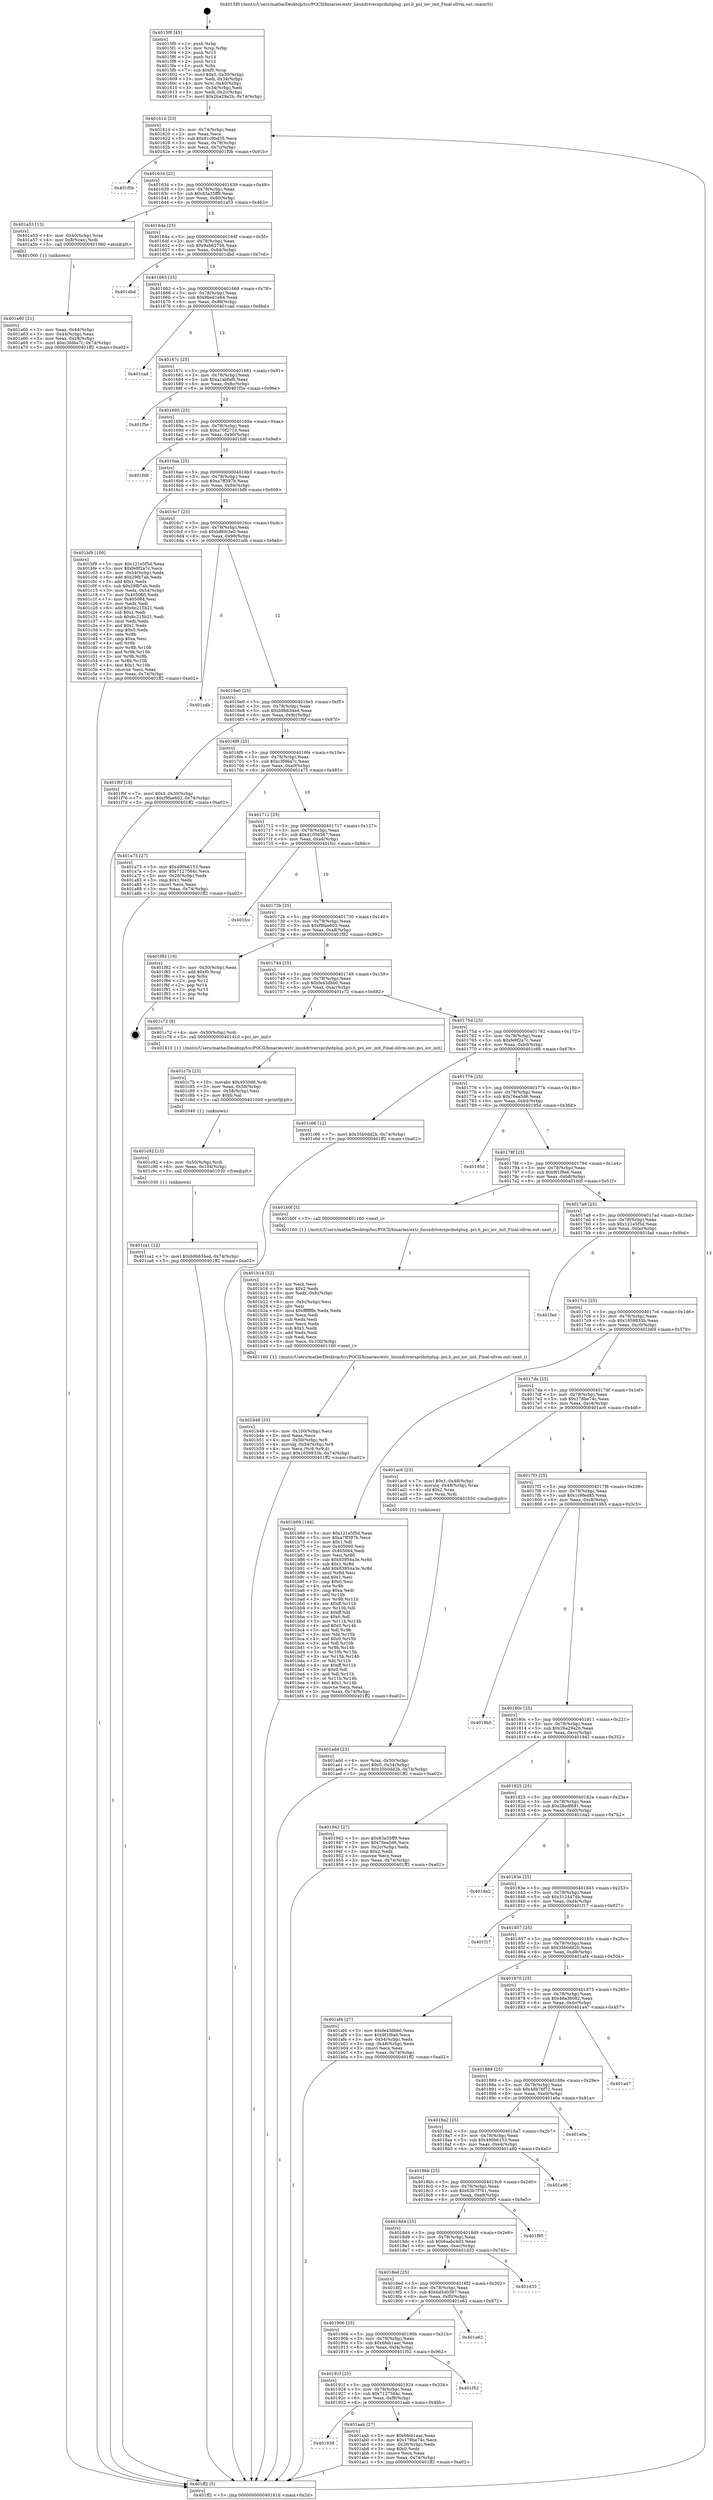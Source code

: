 digraph "0x4015f0" {
  label = "0x4015f0 (/mnt/c/Users/mathe/Desktop/tcc/POCII/binaries/extr_linuxdriverspcihotplug..pci.h_pci_iov_init_Final-ollvm.out::main(0))"
  labelloc = "t"
  node[shape=record]

  Entry [label="",width=0.3,height=0.3,shape=circle,fillcolor=black,style=filled]
  "0x40161d" [label="{
     0x40161d [23]\l
     | [instrs]\l
     &nbsp;&nbsp;0x40161d \<+3\>: mov -0x74(%rbp),%eax\l
     &nbsp;&nbsp;0x401620 \<+2\>: mov %eax,%ecx\l
     &nbsp;&nbsp;0x401622 \<+6\>: sub $0x81c9bd35,%ecx\l
     &nbsp;&nbsp;0x401628 \<+3\>: mov %eax,-0x78(%rbp)\l
     &nbsp;&nbsp;0x40162b \<+3\>: mov %ecx,-0x7c(%rbp)\l
     &nbsp;&nbsp;0x40162e \<+6\>: je 0000000000401f0b \<main+0x91b\>\l
  }"]
  "0x401f0b" [label="{
     0x401f0b\l
  }", style=dashed]
  "0x401634" [label="{
     0x401634 [22]\l
     | [instrs]\l
     &nbsp;&nbsp;0x401634 \<+5\>: jmp 0000000000401639 \<main+0x49\>\l
     &nbsp;&nbsp;0x401639 \<+3\>: mov -0x78(%rbp),%eax\l
     &nbsp;&nbsp;0x40163c \<+5\>: sub $0x83a35ff9,%eax\l
     &nbsp;&nbsp;0x401641 \<+3\>: mov %eax,-0x80(%rbp)\l
     &nbsp;&nbsp;0x401644 \<+6\>: je 0000000000401a53 \<main+0x463\>\l
  }"]
  Exit [label="",width=0.3,height=0.3,shape=circle,fillcolor=black,style=filled,peripheries=2]
  "0x401a53" [label="{
     0x401a53 [13]\l
     | [instrs]\l
     &nbsp;&nbsp;0x401a53 \<+4\>: mov -0x40(%rbp),%rax\l
     &nbsp;&nbsp;0x401a57 \<+4\>: mov 0x8(%rax),%rdi\l
     &nbsp;&nbsp;0x401a5b \<+5\>: call 0000000000401060 \<atoi@plt\>\l
     | [calls]\l
     &nbsp;&nbsp;0x401060 \{1\} (unknown)\l
  }"]
  "0x40164a" [label="{
     0x40164a [25]\l
     | [instrs]\l
     &nbsp;&nbsp;0x40164a \<+5\>: jmp 000000000040164f \<main+0x5f\>\l
     &nbsp;&nbsp;0x40164f \<+3\>: mov -0x78(%rbp),%eax\l
     &nbsp;&nbsp;0x401652 \<+5\>: sub $0x9ab62756,%eax\l
     &nbsp;&nbsp;0x401657 \<+6\>: mov %eax,-0x84(%rbp)\l
     &nbsp;&nbsp;0x40165d \<+6\>: je 0000000000401dbd \<main+0x7cd\>\l
  }"]
  "0x401ca1" [label="{
     0x401ca1 [12]\l
     | [instrs]\l
     &nbsp;&nbsp;0x401ca1 \<+7\>: movl $0xb9b634ed,-0x74(%rbp)\l
     &nbsp;&nbsp;0x401ca8 \<+5\>: jmp 0000000000401ff2 \<main+0xa02\>\l
  }"]
  "0x401dbd" [label="{
     0x401dbd\l
  }", style=dashed]
  "0x401663" [label="{
     0x401663 [25]\l
     | [instrs]\l
     &nbsp;&nbsp;0x401663 \<+5\>: jmp 0000000000401668 \<main+0x78\>\l
     &nbsp;&nbsp;0x401668 \<+3\>: mov -0x78(%rbp),%eax\l
     &nbsp;&nbsp;0x40166b \<+5\>: sub $0x9bed1e64,%eax\l
     &nbsp;&nbsp;0x401670 \<+6\>: mov %eax,-0x88(%rbp)\l
     &nbsp;&nbsp;0x401676 \<+6\>: je 0000000000401cad \<main+0x6bd\>\l
  }"]
  "0x401c92" [label="{
     0x401c92 [15]\l
     | [instrs]\l
     &nbsp;&nbsp;0x401c92 \<+4\>: mov -0x50(%rbp),%rdi\l
     &nbsp;&nbsp;0x401c96 \<+6\>: mov %eax,-0x104(%rbp)\l
     &nbsp;&nbsp;0x401c9c \<+5\>: call 0000000000401030 \<free@plt\>\l
     | [calls]\l
     &nbsp;&nbsp;0x401030 \{1\} (unknown)\l
  }"]
  "0x401cad" [label="{
     0x401cad\l
  }", style=dashed]
  "0x40167c" [label="{
     0x40167c [25]\l
     | [instrs]\l
     &nbsp;&nbsp;0x40167c \<+5\>: jmp 0000000000401681 \<main+0x91\>\l
     &nbsp;&nbsp;0x401681 \<+3\>: mov -0x78(%rbp),%eax\l
     &nbsp;&nbsp;0x401684 \<+5\>: sub $0xa1abfef6,%eax\l
     &nbsp;&nbsp;0x401689 \<+6\>: mov %eax,-0x8c(%rbp)\l
     &nbsp;&nbsp;0x40168f \<+6\>: je 0000000000401f5e \<main+0x96e\>\l
  }"]
  "0x401c7b" [label="{
     0x401c7b [23]\l
     | [instrs]\l
     &nbsp;&nbsp;0x401c7b \<+10\>: movabs $0x4030d6,%rdi\l
     &nbsp;&nbsp;0x401c85 \<+3\>: mov %eax,-0x58(%rbp)\l
     &nbsp;&nbsp;0x401c88 \<+3\>: mov -0x58(%rbp),%esi\l
     &nbsp;&nbsp;0x401c8b \<+2\>: mov $0x0,%al\l
     &nbsp;&nbsp;0x401c8d \<+5\>: call 0000000000401040 \<printf@plt\>\l
     | [calls]\l
     &nbsp;&nbsp;0x401040 \{1\} (unknown)\l
  }"]
  "0x401f5e" [label="{
     0x401f5e\l
  }", style=dashed]
  "0x401695" [label="{
     0x401695 [25]\l
     | [instrs]\l
     &nbsp;&nbsp;0x401695 \<+5\>: jmp 000000000040169a \<main+0xaa\>\l
     &nbsp;&nbsp;0x40169a \<+3\>: mov -0x78(%rbp),%eax\l
     &nbsp;&nbsp;0x40169d \<+5\>: sub $0xa70f2710,%eax\l
     &nbsp;&nbsp;0x4016a2 \<+6\>: mov %eax,-0x90(%rbp)\l
     &nbsp;&nbsp;0x4016a8 \<+6\>: je 0000000000401fd8 \<main+0x9e8\>\l
  }"]
  "0x401b48" [label="{
     0x401b48 [33]\l
     | [instrs]\l
     &nbsp;&nbsp;0x401b48 \<+6\>: mov -0x100(%rbp),%ecx\l
     &nbsp;&nbsp;0x401b4e \<+3\>: imul %eax,%ecx\l
     &nbsp;&nbsp;0x401b51 \<+4\>: mov -0x50(%rbp),%r8\l
     &nbsp;&nbsp;0x401b55 \<+4\>: movslq -0x54(%rbp),%r9\l
     &nbsp;&nbsp;0x401b59 \<+4\>: mov %ecx,(%r8,%r9,4)\l
     &nbsp;&nbsp;0x401b5d \<+7\>: movl $0x1659833b,-0x74(%rbp)\l
     &nbsp;&nbsp;0x401b64 \<+5\>: jmp 0000000000401ff2 \<main+0xa02\>\l
  }"]
  "0x401fd8" [label="{
     0x401fd8\l
  }", style=dashed]
  "0x4016ae" [label="{
     0x4016ae [25]\l
     | [instrs]\l
     &nbsp;&nbsp;0x4016ae \<+5\>: jmp 00000000004016b3 \<main+0xc3\>\l
     &nbsp;&nbsp;0x4016b3 \<+3\>: mov -0x78(%rbp),%eax\l
     &nbsp;&nbsp;0x4016b6 \<+5\>: sub $0xa7ff397b,%eax\l
     &nbsp;&nbsp;0x4016bb \<+6\>: mov %eax,-0x94(%rbp)\l
     &nbsp;&nbsp;0x4016c1 \<+6\>: je 0000000000401bf9 \<main+0x609\>\l
  }"]
  "0x401b14" [label="{
     0x401b14 [52]\l
     | [instrs]\l
     &nbsp;&nbsp;0x401b14 \<+2\>: xor %ecx,%ecx\l
     &nbsp;&nbsp;0x401b16 \<+5\>: mov $0x2,%edx\l
     &nbsp;&nbsp;0x401b1b \<+6\>: mov %edx,-0xfc(%rbp)\l
     &nbsp;&nbsp;0x401b21 \<+1\>: cltd\l
     &nbsp;&nbsp;0x401b22 \<+6\>: mov -0xfc(%rbp),%esi\l
     &nbsp;&nbsp;0x401b28 \<+2\>: idiv %esi\l
     &nbsp;&nbsp;0x401b2a \<+6\>: imul $0xfffffffe,%edx,%edx\l
     &nbsp;&nbsp;0x401b30 \<+2\>: mov %ecx,%edi\l
     &nbsp;&nbsp;0x401b32 \<+2\>: sub %edx,%edi\l
     &nbsp;&nbsp;0x401b34 \<+2\>: mov %ecx,%edx\l
     &nbsp;&nbsp;0x401b36 \<+3\>: sub $0x1,%edx\l
     &nbsp;&nbsp;0x401b39 \<+2\>: add %edx,%edi\l
     &nbsp;&nbsp;0x401b3b \<+2\>: sub %edi,%ecx\l
     &nbsp;&nbsp;0x401b3d \<+6\>: mov %ecx,-0x100(%rbp)\l
     &nbsp;&nbsp;0x401b43 \<+5\>: call 0000000000401160 \<next_i\>\l
     | [calls]\l
     &nbsp;&nbsp;0x401160 \{1\} (/mnt/c/Users/mathe/Desktop/tcc/POCII/binaries/extr_linuxdriverspcihotplug..pci.h_pci_iov_init_Final-ollvm.out::next_i)\l
  }"]
  "0x401bf9" [label="{
     0x401bf9 [109]\l
     | [instrs]\l
     &nbsp;&nbsp;0x401bf9 \<+5\>: mov $0x121e5f5d,%eax\l
     &nbsp;&nbsp;0x401bfe \<+5\>: mov $0xfe9f2a7c,%ecx\l
     &nbsp;&nbsp;0x401c03 \<+3\>: mov -0x54(%rbp),%edx\l
     &nbsp;&nbsp;0x401c06 \<+6\>: add $0x29fb7ab,%edx\l
     &nbsp;&nbsp;0x401c0c \<+3\>: add $0x1,%edx\l
     &nbsp;&nbsp;0x401c0f \<+6\>: sub $0x29fb7ab,%edx\l
     &nbsp;&nbsp;0x401c15 \<+3\>: mov %edx,-0x54(%rbp)\l
     &nbsp;&nbsp;0x401c18 \<+7\>: mov 0x405060,%edx\l
     &nbsp;&nbsp;0x401c1f \<+7\>: mov 0x405064,%esi\l
     &nbsp;&nbsp;0x401c26 \<+2\>: mov %edx,%edi\l
     &nbsp;&nbsp;0x401c28 \<+6\>: add $0x6c215b21,%edi\l
     &nbsp;&nbsp;0x401c2e \<+3\>: sub $0x1,%edi\l
     &nbsp;&nbsp;0x401c31 \<+6\>: sub $0x6c215b21,%edi\l
     &nbsp;&nbsp;0x401c37 \<+3\>: imul %edi,%edx\l
     &nbsp;&nbsp;0x401c3a \<+3\>: and $0x1,%edx\l
     &nbsp;&nbsp;0x401c3d \<+3\>: cmp $0x0,%edx\l
     &nbsp;&nbsp;0x401c40 \<+4\>: sete %r8b\l
     &nbsp;&nbsp;0x401c44 \<+3\>: cmp $0xa,%esi\l
     &nbsp;&nbsp;0x401c47 \<+4\>: setl %r9b\l
     &nbsp;&nbsp;0x401c4b \<+3\>: mov %r8b,%r10b\l
     &nbsp;&nbsp;0x401c4e \<+3\>: and %r9b,%r10b\l
     &nbsp;&nbsp;0x401c51 \<+3\>: xor %r9b,%r8b\l
     &nbsp;&nbsp;0x401c54 \<+3\>: or %r8b,%r10b\l
     &nbsp;&nbsp;0x401c57 \<+4\>: test $0x1,%r10b\l
     &nbsp;&nbsp;0x401c5b \<+3\>: cmovne %ecx,%eax\l
     &nbsp;&nbsp;0x401c5e \<+3\>: mov %eax,-0x74(%rbp)\l
     &nbsp;&nbsp;0x401c61 \<+5\>: jmp 0000000000401ff2 \<main+0xa02\>\l
  }"]
  "0x4016c7" [label="{
     0x4016c7 [25]\l
     | [instrs]\l
     &nbsp;&nbsp;0x4016c7 \<+5\>: jmp 00000000004016cc \<main+0xdc\>\l
     &nbsp;&nbsp;0x4016cc \<+3\>: mov -0x78(%rbp),%eax\l
     &nbsp;&nbsp;0x4016cf \<+5\>: sub $0xb86fc3e0,%eax\l
     &nbsp;&nbsp;0x4016d4 \<+6\>: mov %eax,-0x98(%rbp)\l
     &nbsp;&nbsp;0x4016da \<+6\>: je 0000000000401cdb \<main+0x6eb\>\l
  }"]
  "0x401add" [label="{
     0x401add [23]\l
     | [instrs]\l
     &nbsp;&nbsp;0x401add \<+4\>: mov %rax,-0x50(%rbp)\l
     &nbsp;&nbsp;0x401ae1 \<+7\>: movl $0x0,-0x54(%rbp)\l
     &nbsp;&nbsp;0x401ae8 \<+7\>: movl $0x35b0dd2b,-0x74(%rbp)\l
     &nbsp;&nbsp;0x401aef \<+5\>: jmp 0000000000401ff2 \<main+0xa02\>\l
  }"]
  "0x401cdb" [label="{
     0x401cdb\l
  }", style=dashed]
  "0x4016e0" [label="{
     0x4016e0 [25]\l
     | [instrs]\l
     &nbsp;&nbsp;0x4016e0 \<+5\>: jmp 00000000004016e5 \<main+0xf5\>\l
     &nbsp;&nbsp;0x4016e5 \<+3\>: mov -0x78(%rbp),%eax\l
     &nbsp;&nbsp;0x4016e8 \<+5\>: sub $0xb9b634ed,%eax\l
     &nbsp;&nbsp;0x4016ed \<+6\>: mov %eax,-0x9c(%rbp)\l
     &nbsp;&nbsp;0x4016f3 \<+6\>: je 0000000000401f6f \<main+0x97f\>\l
  }"]
  "0x401938" [label="{
     0x401938\l
  }", style=dashed]
  "0x401f6f" [label="{
     0x401f6f [19]\l
     | [instrs]\l
     &nbsp;&nbsp;0x401f6f \<+7\>: movl $0x0,-0x30(%rbp)\l
     &nbsp;&nbsp;0x401f76 \<+7\>: movl $0xf9fae603,-0x74(%rbp)\l
     &nbsp;&nbsp;0x401f7d \<+5\>: jmp 0000000000401ff2 \<main+0xa02\>\l
  }"]
  "0x4016f9" [label="{
     0x4016f9 [25]\l
     | [instrs]\l
     &nbsp;&nbsp;0x4016f9 \<+5\>: jmp 00000000004016fe \<main+0x10e\>\l
     &nbsp;&nbsp;0x4016fe \<+3\>: mov -0x78(%rbp),%eax\l
     &nbsp;&nbsp;0x401701 \<+5\>: sub $0xc3fd6a7c,%eax\l
     &nbsp;&nbsp;0x401706 \<+6\>: mov %eax,-0xa0(%rbp)\l
     &nbsp;&nbsp;0x40170c \<+6\>: je 0000000000401a75 \<main+0x485\>\l
  }"]
  "0x401aab" [label="{
     0x401aab [27]\l
     | [instrs]\l
     &nbsp;&nbsp;0x401aab \<+5\>: mov $0x6feb1aac,%eax\l
     &nbsp;&nbsp;0x401ab0 \<+5\>: mov $0x178be74c,%ecx\l
     &nbsp;&nbsp;0x401ab5 \<+3\>: mov -0x28(%rbp),%edx\l
     &nbsp;&nbsp;0x401ab8 \<+3\>: cmp $0x0,%edx\l
     &nbsp;&nbsp;0x401abb \<+3\>: cmove %ecx,%eax\l
     &nbsp;&nbsp;0x401abe \<+3\>: mov %eax,-0x74(%rbp)\l
     &nbsp;&nbsp;0x401ac1 \<+5\>: jmp 0000000000401ff2 \<main+0xa02\>\l
  }"]
  "0x401a75" [label="{
     0x401a75 [27]\l
     | [instrs]\l
     &nbsp;&nbsp;0x401a75 \<+5\>: mov $0x490b6153,%eax\l
     &nbsp;&nbsp;0x401a7a \<+5\>: mov $0x7127564c,%ecx\l
     &nbsp;&nbsp;0x401a7f \<+3\>: mov -0x28(%rbp),%edx\l
     &nbsp;&nbsp;0x401a82 \<+3\>: cmp $0x1,%edx\l
     &nbsp;&nbsp;0x401a85 \<+3\>: cmovl %ecx,%eax\l
     &nbsp;&nbsp;0x401a88 \<+3\>: mov %eax,-0x74(%rbp)\l
     &nbsp;&nbsp;0x401a8b \<+5\>: jmp 0000000000401ff2 \<main+0xa02\>\l
  }"]
  "0x401712" [label="{
     0x401712 [25]\l
     | [instrs]\l
     &nbsp;&nbsp;0x401712 \<+5\>: jmp 0000000000401717 \<main+0x127\>\l
     &nbsp;&nbsp;0x401717 \<+3\>: mov -0x78(%rbp),%eax\l
     &nbsp;&nbsp;0x40171a \<+5\>: sub $0xd1056567,%eax\l
     &nbsp;&nbsp;0x40171f \<+6\>: mov %eax,-0xa4(%rbp)\l
     &nbsp;&nbsp;0x401725 \<+6\>: je 0000000000401fcc \<main+0x9dc\>\l
  }"]
  "0x40191f" [label="{
     0x40191f [25]\l
     | [instrs]\l
     &nbsp;&nbsp;0x40191f \<+5\>: jmp 0000000000401924 \<main+0x334\>\l
     &nbsp;&nbsp;0x401924 \<+3\>: mov -0x78(%rbp),%eax\l
     &nbsp;&nbsp;0x401927 \<+5\>: sub $0x7127564c,%eax\l
     &nbsp;&nbsp;0x40192c \<+6\>: mov %eax,-0xf8(%rbp)\l
     &nbsp;&nbsp;0x401932 \<+6\>: je 0000000000401aab \<main+0x4bb\>\l
  }"]
  "0x401fcc" [label="{
     0x401fcc\l
  }", style=dashed]
  "0x40172b" [label="{
     0x40172b [25]\l
     | [instrs]\l
     &nbsp;&nbsp;0x40172b \<+5\>: jmp 0000000000401730 \<main+0x140\>\l
     &nbsp;&nbsp;0x401730 \<+3\>: mov -0x78(%rbp),%eax\l
     &nbsp;&nbsp;0x401733 \<+5\>: sub $0xf9fae603,%eax\l
     &nbsp;&nbsp;0x401738 \<+6\>: mov %eax,-0xa8(%rbp)\l
     &nbsp;&nbsp;0x40173e \<+6\>: je 0000000000401f82 \<main+0x992\>\l
  }"]
  "0x401f52" [label="{
     0x401f52\l
  }", style=dashed]
  "0x401f82" [label="{
     0x401f82 [19]\l
     | [instrs]\l
     &nbsp;&nbsp;0x401f82 \<+3\>: mov -0x30(%rbp),%eax\l
     &nbsp;&nbsp;0x401f85 \<+7\>: add $0xf0,%rsp\l
     &nbsp;&nbsp;0x401f8c \<+1\>: pop %rbx\l
     &nbsp;&nbsp;0x401f8d \<+2\>: pop %r12\l
     &nbsp;&nbsp;0x401f8f \<+2\>: pop %r14\l
     &nbsp;&nbsp;0x401f91 \<+2\>: pop %r15\l
     &nbsp;&nbsp;0x401f93 \<+1\>: pop %rbp\l
     &nbsp;&nbsp;0x401f94 \<+1\>: ret\l
  }"]
  "0x401744" [label="{
     0x401744 [25]\l
     | [instrs]\l
     &nbsp;&nbsp;0x401744 \<+5\>: jmp 0000000000401749 \<main+0x159\>\l
     &nbsp;&nbsp;0x401749 \<+3\>: mov -0x78(%rbp),%eax\l
     &nbsp;&nbsp;0x40174c \<+5\>: sub $0xfe43dbb0,%eax\l
     &nbsp;&nbsp;0x401751 \<+6\>: mov %eax,-0xac(%rbp)\l
     &nbsp;&nbsp;0x401757 \<+6\>: je 0000000000401c72 \<main+0x682\>\l
  }"]
  "0x401906" [label="{
     0x401906 [25]\l
     | [instrs]\l
     &nbsp;&nbsp;0x401906 \<+5\>: jmp 000000000040190b \<main+0x31b\>\l
     &nbsp;&nbsp;0x40190b \<+3\>: mov -0x78(%rbp),%eax\l
     &nbsp;&nbsp;0x40190e \<+5\>: sub $0x6feb1aac,%eax\l
     &nbsp;&nbsp;0x401913 \<+6\>: mov %eax,-0xf4(%rbp)\l
     &nbsp;&nbsp;0x401919 \<+6\>: je 0000000000401f52 \<main+0x962\>\l
  }"]
  "0x401c72" [label="{
     0x401c72 [9]\l
     | [instrs]\l
     &nbsp;&nbsp;0x401c72 \<+4\>: mov -0x50(%rbp),%rdi\l
     &nbsp;&nbsp;0x401c76 \<+5\>: call 0000000000401410 \<pci_iov_init\>\l
     | [calls]\l
     &nbsp;&nbsp;0x401410 \{1\} (/mnt/c/Users/mathe/Desktop/tcc/POCII/binaries/extr_linuxdriverspcihotplug..pci.h_pci_iov_init_Final-ollvm.out::pci_iov_init)\l
  }"]
  "0x40175d" [label="{
     0x40175d [25]\l
     | [instrs]\l
     &nbsp;&nbsp;0x40175d \<+5\>: jmp 0000000000401762 \<main+0x172\>\l
     &nbsp;&nbsp;0x401762 \<+3\>: mov -0x78(%rbp),%eax\l
     &nbsp;&nbsp;0x401765 \<+5\>: sub $0xfe9f2a7c,%eax\l
     &nbsp;&nbsp;0x40176a \<+6\>: mov %eax,-0xb0(%rbp)\l
     &nbsp;&nbsp;0x401770 \<+6\>: je 0000000000401c66 \<main+0x676\>\l
  }"]
  "0x401e62" [label="{
     0x401e62\l
  }", style=dashed]
  "0x401c66" [label="{
     0x401c66 [12]\l
     | [instrs]\l
     &nbsp;&nbsp;0x401c66 \<+7\>: movl $0x35b0dd2b,-0x74(%rbp)\l
     &nbsp;&nbsp;0x401c6d \<+5\>: jmp 0000000000401ff2 \<main+0xa02\>\l
  }"]
  "0x401776" [label="{
     0x401776 [25]\l
     | [instrs]\l
     &nbsp;&nbsp;0x401776 \<+5\>: jmp 000000000040177b \<main+0x18b\>\l
     &nbsp;&nbsp;0x40177b \<+3\>: mov -0x78(%rbp),%eax\l
     &nbsp;&nbsp;0x40177e \<+5\>: sub $0x76ea5d6,%eax\l
     &nbsp;&nbsp;0x401783 \<+6\>: mov %eax,-0xb4(%rbp)\l
     &nbsp;&nbsp;0x401789 \<+6\>: je 000000000040195d \<main+0x36d\>\l
  }"]
  "0x4018ed" [label="{
     0x4018ed [25]\l
     | [instrs]\l
     &nbsp;&nbsp;0x4018ed \<+5\>: jmp 00000000004018f2 \<main+0x302\>\l
     &nbsp;&nbsp;0x4018f2 \<+3\>: mov -0x78(%rbp),%eax\l
     &nbsp;&nbsp;0x4018f5 \<+5\>: sub $0x6d5d0397,%eax\l
     &nbsp;&nbsp;0x4018fa \<+6\>: mov %eax,-0xf0(%rbp)\l
     &nbsp;&nbsp;0x401900 \<+6\>: je 0000000000401e62 \<main+0x872\>\l
  }"]
  "0x40195d" [label="{
     0x40195d\l
  }", style=dashed]
  "0x40178f" [label="{
     0x40178f [25]\l
     | [instrs]\l
     &nbsp;&nbsp;0x40178f \<+5\>: jmp 0000000000401794 \<main+0x1a4\>\l
     &nbsp;&nbsp;0x401794 \<+3\>: mov -0x78(%rbp),%eax\l
     &nbsp;&nbsp;0x401797 \<+5\>: sub $0x9f1f9a6,%eax\l
     &nbsp;&nbsp;0x40179c \<+6\>: mov %eax,-0xb8(%rbp)\l
     &nbsp;&nbsp;0x4017a2 \<+6\>: je 0000000000401b0f \<main+0x51f\>\l
  }"]
  "0x401d33" [label="{
     0x401d33\l
  }", style=dashed]
  "0x401b0f" [label="{
     0x401b0f [5]\l
     | [instrs]\l
     &nbsp;&nbsp;0x401b0f \<+5\>: call 0000000000401160 \<next_i\>\l
     | [calls]\l
     &nbsp;&nbsp;0x401160 \{1\} (/mnt/c/Users/mathe/Desktop/tcc/POCII/binaries/extr_linuxdriverspcihotplug..pci.h_pci_iov_init_Final-ollvm.out::next_i)\l
  }"]
  "0x4017a8" [label="{
     0x4017a8 [25]\l
     | [instrs]\l
     &nbsp;&nbsp;0x4017a8 \<+5\>: jmp 00000000004017ad \<main+0x1bd\>\l
     &nbsp;&nbsp;0x4017ad \<+3\>: mov -0x78(%rbp),%eax\l
     &nbsp;&nbsp;0x4017b0 \<+5\>: sub $0x121e5f5d,%eax\l
     &nbsp;&nbsp;0x4017b5 \<+6\>: mov %eax,-0xbc(%rbp)\l
     &nbsp;&nbsp;0x4017bb \<+6\>: je 0000000000401fad \<main+0x9bd\>\l
  }"]
  "0x4018d4" [label="{
     0x4018d4 [25]\l
     | [instrs]\l
     &nbsp;&nbsp;0x4018d4 \<+5\>: jmp 00000000004018d9 \<main+0x2e9\>\l
     &nbsp;&nbsp;0x4018d9 \<+3\>: mov -0x78(%rbp),%eax\l
     &nbsp;&nbsp;0x4018dc \<+5\>: sub $0x6aabc4d3,%eax\l
     &nbsp;&nbsp;0x4018e1 \<+6\>: mov %eax,-0xec(%rbp)\l
     &nbsp;&nbsp;0x4018e7 \<+6\>: je 0000000000401d33 \<main+0x743\>\l
  }"]
  "0x401fad" [label="{
     0x401fad\l
  }", style=dashed]
  "0x4017c1" [label="{
     0x4017c1 [25]\l
     | [instrs]\l
     &nbsp;&nbsp;0x4017c1 \<+5\>: jmp 00000000004017c6 \<main+0x1d6\>\l
     &nbsp;&nbsp;0x4017c6 \<+3\>: mov -0x78(%rbp),%eax\l
     &nbsp;&nbsp;0x4017c9 \<+5\>: sub $0x1659833b,%eax\l
     &nbsp;&nbsp;0x4017ce \<+6\>: mov %eax,-0xc0(%rbp)\l
     &nbsp;&nbsp;0x4017d4 \<+6\>: je 0000000000401b69 \<main+0x579\>\l
  }"]
  "0x401f95" [label="{
     0x401f95\l
  }", style=dashed]
  "0x401b69" [label="{
     0x401b69 [144]\l
     | [instrs]\l
     &nbsp;&nbsp;0x401b69 \<+5\>: mov $0x121e5f5d,%eax\l
     &nbsp;&nbsp;0x401b6e \<+5\>: mov $0xa7ff397b,%ecx\l
     &nbsp;&nbsp;0x401b73 \<+2\>: mov $0x1,%dl\l
     &nbsp;&nbsp;0x401b75 \<+7\>: mov 0x405060,%esi\l
     &nbsp;&nbsp;0x401b7c \<+7\>: mov 0x405064,%edi\l
     &nbsp;&nbsp;0x401b83 \<+3\>: mov %esi,%r8d\l
     &nbsp;&nbsp;0x401b86 \<+7\>: sub $0x83954a3e,%r8d\l
     &nbsp;&nbsp;0x401b8d \<+4\>: sub $0x1,%r8d\l
     &nbsp;&nbsp;0x401b91 \<+7\>: add $0x83954a3e,%r8d\l
     &nbsp;&nbsp;0x401b98 \<+4\>: imul %r8d,%esi\l
     &nbsp;&nbsp;0x401b9c \<+3\>: and $0x1,%esi\l
     &nbsp;&nbsp;0x401b9f \<+3\>: cmp $0x0,%esi\l
     &nbsp;&nbsp;0x401ba2 \<+4\>: sete %r9b\l
     &nbsp;&nbsp;0x401ba6 \<+3\>: cmp $0xa,%edi\l
     &nbsp;&nbsp;0x401ba9 \<+4\>: setl %r10b\l
     &nbsp;&nbsp;0x401bad \<+3\>: mov %r9b,%r11b\l
     &nbsp;&nbsp;0x401bb0 \<+4\>: xor $0xff,%r11b\l
     &nbsp;&nbsp;0x401bb4 \<+3\>: mov %r10b,%bl\l
     &nbsp;&nbsp;0x401bb7 \<+3\>: xor $0xff,%bl\l
     &nbsp;&nbsp;0x401bba \<+3\>: xor $0x0,%dl\l
     &nbsp;&nbsp;0x401bbd \<+3\>: mov %r11b,%r14b\l
     &nbsp;&nbsp;0x401bc0 \<+4\>: and $0x0,%r14b\l
     &nbsp;&nbsp;0x401bc4 \<+3\>: and %dl,%r9b\l
     &nbsp;&nbsp;0x401bc7 \<+3\>: mov %bl,%r15b\l
     &nbsp;&nbsp;0x401bca \<+4\>: and $0x0,%r15b\l
     &nbsp;&nbsp;0x401bce \<+3\>: and %dl,%r10b\l
     &nbsp;&nbsp;0x401bd1 \<+3\>: or %r9b,%r14b\l
     &nbsp;&nbsp;0x401bd4 \<+3\>: or %r10b,%r15b\l
     &nbsp;&nbsp;0x401bd7 \<+3\>: xor %r15b,%r14b\l
     &nbsp;&nbsp;0x401bda \<+3\>: or %bl,%r11b\l
     &nbsp;&nbsp;0x401bdd \<+4\>: xor $0xff,%r11b\l
     &nbsp;&nbsp;0x401be1 \<+3\>: or $0x0,%dl\l
     &nbsp;&nbsp;0x401be4 \<+3\>: and %dl,%r11b\l
     &nbsp;&nbsp;0x401be7 \<+3\>: or %r11b,%r14b\l
     &nbsp;&nbsp;0x401bea \<+4\>: test $0x1,%r14b\l
     &nbsp;&nbsp;0x401bee \<+3\>: cmovne %ecx,%eax\l
     &nbsp;&nbsp;0x401bf1 \<+3\>: mov %eax,-0x74(%rbp)\l
     &nbsp;&nbsp;0x401bf4 \<+5\>: jmp 0000000000401ff2 \<main+0xa02\>\l
  }"]
  "0x4017da" [label="{
     0x4017da [25]\l
     | [instrs]\l
     &nbsp;&nbsp;0x4017da \<+5\>: jmp 00000000004017df \<main+0x1ef\>\l
     &nbsp;&nbsp;0x4017df \<+3\>: mov -0x78(%rbp),%eax\l
     &nbsp;&nbsp;0x4017e2 \<+5\>: sub $0x178be74c,%eax\l
     &nbsp;&nbsp;0x4017e7 \<+6\>: mov %eax,-0xc4(%rbp)\l
     &nbsp;&nbsp;0x4017ed \<+6\>: je 0000000000401ac6 \<main+0x4d6\>\l
  }"]
  "0x4018bb" [label="{
     0x4018bb [25]\l
     | [instrs]\l
     &nbsp;&nbsp;0x4018bb \<+5\>: jmp 00000000004018c0 \<main+0x2d0\>\l
     &nbsp;&nbsp;0x4018c0 \<+3\>: mov -0x78(%rbp),%eax\l
     &nbsp;&nbsp;0x4018c3 \<+5\>: sub $0x63b7f761,%eax\l
     &nbsp;&nbsp;0x4018c8 \<+6\>: mov %eax,-0xe8(%rbp)\l
     &nbsp;&nbsp;0x4018ce \<+6\>: je 0000000000401f95 \<main+0x9a5\>\l
  }"]
  "0x401ac6" [label="{
     0x401ac6 [23]\l
     | [instrs]\l
     &nbsp;&nbsp;0x401ac6 \<+7\>: movl $0x1,-0x48(%rbp)\l
     &nbsp;&nbsp;0x401acd \<+4\>: movslq -0x48(%rbp),%rax\l
     &nbsp;&nbsp;0x401ad1 \<+4\>: shl $0x2,%rax\l
     &nbsp;&nbsp;0x401ad5 \<+3\>: mov %rax,%rdi\l
     &nbsp;&nbsp;0x401ad8 \<+5\>: call 0000000000401050 \<malloc@plt\>\l
     | [calls]\l
     &nbsp;&nbsp;0x401050 \{1\} (unknown)\l
  }"]
  "0x4017f3" [label="{
     0x4017f3 [25]\l
     | [instrs]\l
     &nbsp;&nbsp;0x4017f3 \<+5\>: jmp 00000000004017f8 \<main+0x208\>\l
     &nbsp;&nbsp;0x4017f8 \<+3\>: mov -0x78(%rbp),%eax\l
     &nbsp;&nbsp;0x4017fb \<+5\>: sub $0x1c9fed85,%eax\l
     &nbsp;&nbsp;0x401800 \<+6\>: mov %eax,-0xc8(%rbp)\l
     &nbsp;&nbsp;0x401806 \<+6\>: je 00000000004019b5 \<main+0x3c5\>\l
  }"]
  "0x401a90" [label="{
     0x401a90\l
  }", style=dashed]
  "0x4019b5" [label="{
     0x4019b5\l
  }", style=dashed]
  "0x40180c" [label="{
     0x40180c [25]\l
     | [instrs]\l
     &nbsp;&nbsp;0x40180c \<+5\>: jmp 0000000000401811 \<main+0x221\>\l
     &nbsp;&nbsp;0x401811 \<+3\>: mov -0x78(%rbp),%eax\l
     &nbsp;&nbsp;0x401814 \<+5\>: sub $0x26a29a2b,%eax\l
     &nbsp;&nbsp;0x401819 \<+6\>: mov %eax,-0xcc(%rbp)\l
     &nbsp;&nbsp;0x40181f \<+6\>: je 0000000000401942 \<main+0x352\>\l
  }"]
  "0x4018a2" [label="{
     0x4018a2 [25]\l
     | [instrs]\l
     &nbsp;&nbsp;0x4018a2 \<+5\>: jmp 00000000004018a7 \<main+0x2b7\>\l
     &nbsp;&nbsp;0x4018a7 \<+3\>: mov -0x78(%rbp),%eax\l
     &nbsp;&nbsp;0x4018aa \<+5\>: sub $0x490b6153,%eax\l
     &nbsp;&nbsp;0x4018af \<+6\>: mov %eax,-0xe4(%rbp)\l
     &nbsp;&nbsp;0x4018b5 \<+6\>: je 0000000000401a90 \<main+0x4a0\>\l
  }"]
  "0x401942" [label="{
     0x401942 [27]\l
     | [instrs]\l
     &nbsp;&nbsp;0x401942 \<+5\>: mov $0x83a35ff9,%eax\l
     &nbsp;&nbsp;0x401947 \<+5\>: mov $0x76ea5d6,%ecx\l
     &nbsp;&nbsp;0x40194c \<+3\>: mov -0x2c(%rbp),%edx\l
     &nbsp;&nbsp;0x40194f \<+3\>: cmp $0x2,%edx\l
     &nbsp;&nbsp;0x401952 \<+3\>: cmovne %ecx,%eax\l
     &nbsp;&nbsp;0x401955 \<+3\>: mov %eax,-0x74(%rbp)\l
     &nbsp;&nbsp;0x401958 \<+5\>: jmp 0000000000401ff2 \<main+0xa02\>\l
  }"]
  "0x401825" [label="{
     0x401825 [25]\l
     | [instrs]\l
     &nbsp;&nbsp;0x401825 \<+5\>: jmp 000000000040182a \<main+0x23a\>\l
     &nbsp;&nbsp;0x40182a \<+3\>: mov -0x78(%rbp),%eax\l
     &nbsp;&nbsp;0x40182d \<+5\>: sub $0x28edf681,%eax\l
     &nbsp;&nbsp;0x401832 \<+6\>: mov %eax,-0xd0(%rbp)\l
     &nbsp;&nbsp;0x401838 \<+6\>: je 0000000000401da2 \<main+0x7b2\>\l
  }"]
  "0x401ff2" [label="{
     0x401ff2 [5]\l
     | [instrs]\l
     &nbsp;&nbsp;0x401ff2 \<+5\>: jmp 000000000040161d \<main+0x2d\>\l
  }"]
  "0x4015f0" [label="{
     0x4015f0 [45]\l
     | [instrs]\l
     &nbsp;&nbsp;0x4015f0 \<+1\>: push %rbp\l
     &nbsp;&nbsp;0x4015f1 \<+3\>: mov %rsp,%rbp\l
     &nbsp;&nbsp;0x4015f4 \<+2\>: push %r15\l
     &nbsp;&nbsp;0x4015f6 \<+2\>: push %r14\l
     &nbsp;&nbsp;0x4015f8 \<+2\>: push %r12\l
     &nbsp;&nbsp;0x4015fa \<+1\>: push %rbx\l
     &nbsp;&nbsp;0x4015fb \<+7\>: sub $0xf0,%rsp\l
     &nbsp;&nbsp;0x401602 \<+7\>: movl $0x0,-0x30(%rbp)\l
     &nbsp;&nbsp;0x401609 \<+3\>: mov %edi,-0x34(%rbp)\l
     &nbsp;&nbsp;0x40160c \<+4\>: mov %rsi,-0x40(%rbp)\l
     &nbsp;&nbsp;0x401610 \<+3\>: mov -0x34(%rbp),%edi\l
     &nbsp;&nbsp;0x401613 \<+3\>: mov %edi,-0x2c(%rbp)\l
     &nbsp;&nbsp;0x401616 \<+7\>: movl $0x26a29a2b,-0x74(%rbp)\l
  }"]
  "0x401a60" [label="{
     0x401a60 [21]\l
     | [instrs]\l
     &nbsp;&nbsp;0x401a60 \<+3\>: mov %eax,-0x44(%rbp)\l
     &nbsp;&nbsp;0x401a63 \<+3\>: mov -0x44(%rbp),%eax\l
     &nbsp;&nbsp;0x401a66 \<+3\>: mov %eax,-0x28(%rbp)\l
     &nbsp;&nbsp;0x401a69 \<+7\>: movl $0xc3fd6a7c,-0x74(%rbp)\l
     &nbsp;&nbsp;0x401a70 \<+5\>: jmp 0000000000401ff2 \<main+0xa02\>\l
  }"]
  "0x401e0a" [label="{
     0x401e0a\l
  }", style=dashed]
  "0x401da2" [label="{
     0x401da2\l
  }", style=dashed]
  "0x40183e" [label="{
     0x40183e [25]\l
     | [instrs]\l
     &nbsp;&nbsp;0x40183e \<+5\>: jmp 0000000000401843 \<main+0x253\>\l
     &nbsp;&nbsp;0x401843 \<+3\>: mov -0x78(%rbp),%eax\l
     &nbsp;&nbsp;0x401846 \<+5\>: sub $0x312447db,%eax\l
     &nbsp;&nbsp;0x40184b \<+6\>: mov %eax,-0xd4(%rbp)\l
     &nbsp;&nbsp;0x401851 \<+6\>: je 0000000000401f17 \<main+0x927\>\l
  }"]
  "0x401889" [label="{
     0x401889 [25]\l
     | [instrs]\l
     &nbsp;&nbsp;0x401889 \<+5\>: jmp 000000000040188e \<main+0x29e\>\l
     &nbsp;&nbsp;0x40188e \<+3\>: mov -0x78(%rbp),%eax\l
     &nbsp;&nbsp;0x401891 \<+5\>: sub $0x48b76f72,%eax\l
     &nbsp;&nbsp;0x401896 \<+6\>: mov %eax,-0xe0(%rbp)\l
     &nbsp;&nbsp;0x40189c \<+6\>: je 0000000000401e0a \<main+0x81a\>\l
  }"]
  "0x401f17" [label="{
     0x401f17\l
  }", style=dashed]
  "0x401857" [label="{
     0x401857 [25]\l
     | [instrs]\l
     &nbsp;&nbsp;0x401857 \<+5\>: jmp 000000000040185c \<main+0x26c\>\l
     &nbsp;&nbsp;0x40185c \<+3\>: mov -0x78(%rbp),%eax\l
     &nbsp;&nbsp;0x40185f \<+5\>: sub $0x35b0dd2b,%eax\l
     &nbsp;&nbsp;0x401864 \<+6\>: mov %eax,-0xd8(%rbp)\l
     &nbsp;&nbsp;0x40186a \<+6\>: je 0000000000401af4 \<main+0x504\>\l
  }"]
  "0x401a47" [label="{
     0x401a47\l
  }", style=dashed]
  "0x401af4" [label="{
     0x401af4 [27]\l
     | [instrs]\l
     &nbsp;&nbsp;0x401af4 \<+5\>: mov $0xfe43dbb0,%eax\l
     &nbsp;&nbsp;0x401af9 \<+5\>: mov $0x9f1f9a6,%ecx\l
     &nbsp;&nbsp;0x401afe \<+3\>: mov -0x54(%rbp),%edx\l
     &nbsp;&nbsp;0x401b01 \<+3\>: cmp -0x48(%rbp),%edx\l
     &nbsp;&nbsp;0x401b04 \<+3\>: cmovl %ecx,%eax\l
     &nbsp;&nbsp;0x401b07 \<+3\>: mov %eax,-0x74(%rbp)\l
     &nbsp;&nbsp;0x401b0a \<+5\>: jmp 0000000000401ff2 \<main+0xa02\>\l
  }"]
  "0x401870" [label="{
     0x401870 [25]\l
     | [instrs]\l
     &nbsp;&nbsp;0x401870 \<+5\>: jmp 0000000000401875 \<main+0x285\>\l
     &nbsp;&nbsp;0x401875 \<+3\>: mov -0x78(%rbp),%eax\l
     &nbsp;&nbsp;0x401878 \<+5\>: sub $0x48a36082,%eax\l
     &nbsp;&nbsp;0x40187d \<+6\>: mov %eax,-0xdc(%rbp)\l
     &nbsp;&nbsp;0x401883 \<+6\>: je 0000000000401a47 \<main+0x457\>\l
  }"]
  Entry -> "0x4015f0" [label=" 1"]
  "0x40161d" -> "0x401f0b" [label=" 0"]
  "0x40161d" -> "0x401634" [label=" 14"]
  "0x401f82" -> Exit [label=" 1"]
  "0x401634" -> "0x401a53" [label=" 1"]
  "0x401634" -> "0x40164a" [label=" 13"]
  "0x401f6f" -> "0x401ff2" [label=" 1"]
  "0x40164a" -> "0x401dbd" [label=" 0"]
  "0x40164a" -> "0x401663" [label=" 13"]
  "0x401ca1" -> "0x401ff2" [label=" 1"]
  "0x401663" -> "0x401cad" [label=" 0"]
  "0x401663" -> "0x40167c" [label=" 13"]
  "0x401c92" -> "0x401ca1" [label=" 1"]
  "0x40167c" -> "0x401f5e" [label=" 0"]
  "0x40167c" -> "0x401695" [label=" 13"]
  "0x401c7b" -> "0x401c92" [label=" 1"]
  "0x401695" -> "0x401fd8" [label=" 0"]
  "0x401695" -> "0x4016ae" [label=" 13"]
  "0x401c72" -> "0x401c7b" [label=" 1"]
  "0x4016ae" -> "0x401bf9" [label=" 1"]
  "0x4016ae" -> "0x4016c7" [label=" 12"]
  "0x401c66" -> "0x401ff2" [label=" 1"]
  "0x4016c7" -> "0x401cdb" [label=" 0"]
  "0x4016c7" -> "0x4016e0" [label=" 12"]
  "0x401bf9" -> "0x401ff2" [label=" 1"]
  "0x4016e0" -> "0x401f6f" [label=" 1"]
  "0x4016e0" -> "0x4016f9" [label=" 11"]
  "0x401b69" -> "0x401ff2" [label=" 1"]
  "0x4016f9" -> "0x401a75" [label=" 1"]
  "0x4016f9" -> "0x401712" [label=" 10"]
  "0x401b48" -> "0x401ff2" [label=" 1"]
  "0x401712" -> "0x401fcc" [label=" 0"]
  "0x401712" -> "0x40172b" [label=" 10"]
  "0x401b0f" -> "0x401b14" [label=" 1"]
  "0x40172b" -> "0x401f82" [label=" 1"]
  "0x40172b" -> "0x401744" [label=" 9"]
  "0x401af4" -> "0x401ff2" [label=" 2"]
  "0x401744" -> "0x401c72" [label=" 1"]
  "0x401744" -> "0x40175d" [label=" 8"]
  "0x401ac6" -> "0x401add" [label=" 1"]
  "0x40175d" -> "0x401c66" [label=" 1"]
  "0x40175d" -> "0x401776" [label=" 7"]
  "0x401aab" -> "0x401ff2" [label=" 1"]
  "0x401776" -> "0x40195d" [label=" 0"]
  "0x401776" -> "0x40178f" [label=" 7"]
  "0x40191f" -> "0x401aab" [label=" 1"]
  "0x40178f" -> "0x401b0f" [label=" 1"]
  "0x40178f" -> "0x4017a8" [label=" 6"]
  "0x401b14" -> "0x401b48" [label=" 1"]
  "0x4017a8" -> "0x401fad" [label=" 0"]
  "0x4017a8" -> "0x4017c1" [label=" 6"]
  "0x401906" -> "0x401f52" [label=" 0"]
  "0x4017c1" -> "0x401b69" [label=" 1"]
  "0x4017c1" -> "0x4017da" [label=" 5"]
  "0x401add" -> "0x401ff2" [label=" 1"]
  "0x4017da" -> "0x401ac6" [label=" 1"]
  "0x4017da" -> "0x4017f3" [label=" 4"]
  "0x4018ed" -> "0x401e62" [label=" 0"]
  "0x4017f3" -> "0x4019b5" [label=" 0"]
  "0x4017f3" -> "0x40180c" [label=" 4"]
  "0x40191f" -> "0x401938" [label=" 0"]
  "0x40180c" -> "0x401942" [label=" 1"]
  "0x40180c" -> "0x401825" [label=" 3"]
  "0x401942" -> "0x401ff2" [label=" 1"]
  "0x4015f0" -> "0x40161d" [label=" 1"]
  "0x401ff2" -> "0x40161d" [label=" 13"]
  "0x401a53" -> "0x401a60" [label=" 1"]
  "0x401a60" -> "0x401ff2" [label=" 1"]
  "0x401a75" -> "0x401ff2" [label=" 1"]
  "0x4018d4" -> "0x401d33" [label=" 0"]
  "0x401825" -> "0x401da2" [label=" 0"]
  "0x401825" -> "0x40183e" [label=" 3"]
  "0x401906" -> "0x40191f" [label=" 1"]
  "0x40183e" -> "0x401f17" [label=" 0"]
  "0x40183e" -> "0x401857" [label=" 3"]
  "0x4018bb" -> "0x401f95" [label=" 0"]
  "0x401857" -> "0x401af4" [label=" 2"]
  "0x401857" -> "0x401870" [label=" 1"]
  "0x4018ed" -> "0x401906" [label=" 1"]
  "0x401870" -> "0x401a47" [label=" 0"]
  "0x401870" -> "0x401889" [label=" 1"]
  "0x4018bb" -> "0x4018d4" [label=" 1"]
  "0x401889" -> "0x401e0a" [label=" 0"]
  "0x401889" -> "0x4018a2" [label=" 1"]
  "0x4018d4" -> "0x4018ed" [label=" 1"]
  "0x4018a2" -> "0x401a90" [label=" 0"]
  "0x4018a2" -> "0x4018bb" [label=" 1"]
}
